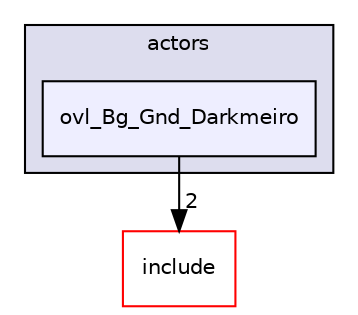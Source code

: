 digraph "src/overlays/actors/ovl_Bg_Gnd_Darkmeiro" {
  compound=true
  node [ fontsize="10", fontname="Helvetica"];
  edge [ labelfontsize="10", labelfontname="Helvetica"];
  subgraph clusterdir_e93473484be31ce7bcb356bd643a22f8 {
    graph [ bgcolor="#ddddee", pencolor="black", label="actors" fontname="Helvetica", fontsize="10", URL="dir_e93473484be31ce7bcb356bd643a22f8.html"]
  dir_ff430519cce681f08a535147a83149c6 [shape=box, label="ovl_Bg_Gnd_Darkmeiro", style="filled", fillcolor="#eeeeff", pencolor="black", URL="dir_ff430519cce681f08a535147a83149c6.html"];
  }
  dir_d44c64559bbebec7f509842c48db8b23 [shape=box label="include" fillcolor="white" style="filled" color="red" URL="dir_d44c64559bbebec7f509842c48db8b23.html"];
  dir_ff430519cce681f08a535147a83149c6->dir_d44c64559bbebec7f509842c48db8b23 [headlabel="2", labeldistance=1.5 headhref="dir_000029_000000.html"];
}
